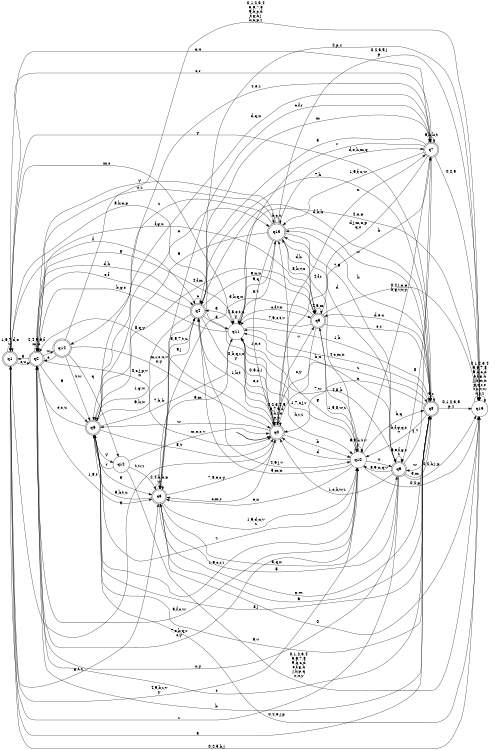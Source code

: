 digraph BlueStar {
__start0 [style = invis, shape = none, label = "", width = 0, height = 0];

rankdir=LR;
size="8,5";

s0 [style="rounded,filled", color="black", fillcolor="white" shape="doublecircle", label="q0"];
s1 [style="rounded,filled", color="black", fillcolor="white" shape="doublecircle", label="q1"];
s2 [style="rounded,filled", color="black", fillcolor="white" shape="doublecircle", label="q2"];
s3 [style="rounded,filled", color="black", fillcolor="white" shape="doublecircle", label="q3"];
s4 [style="rounded,filled", color="black", fillcolor="white" shape="doublecircle", label="q4"];
s5 [style="rounded,filled", color="black", fillcolor="white" shape="doublecircle", label="q5"];
s6 [style="rounded,filled", color="black", fillcolor="white" shape="doublecircle", label="q6"];
s7 [style="rounded,filled", color="black", fillcolor="white" shape="doublecircle", label="q7"];
s8 [style="rounded,filled", color="black", fillcolor="white" shape="doublecircle", label="q8"];
s9 [style="rounded,filled", color="black", fillcolor="white" shape="doublecircle", label="q9"];
s10 [style="filled", color="black", fillcolor="white" shape="circle", label="q10"];
s11 [style="filled", color="black", fillcolor="white" shape="circle", label="q11"];
s12 [style="filled", color="black", fillcolor="white" shape="circle", label="q12"];
s13 [style="rounded,filled", color="black", fillcolor="white" shape="doublecircle", label="q13"];
s14 [style="rounded,filled", color="black", fillcolor="white" shape="doublecircle", label="q14"];
s15 [style="filled", color="black", fillcolor="white" shape="circle", label="q15"];
subgraph cluster_main { 
	graph [pad=".75", ranksep="0.15", nodesep="0.15"];
	 style=invis; 
	__start0 -> s0 [penwidth=2];
}
s0 -> s0 [label="0,2,3,4,5\n6,7,9,d\nf,h,j,n\np,u"];
s0 -> s1 [label="g"];
s0 -> s2 [label="8,q,y"];
s0 -> s3 [label="c,m,r"];
s0 -> s4 [label="1,k,t"];
s0 -> s5 [label="v"];
s0 -> s6 [label="w"];
s0 -> s7 [label="x"];
s0 -> s8 [label="z"];
s0 -> s10 [label="b"];
s0 -> s11 [label="e,s"];
s1 -> s0 [label="8,k,n,p"];
s1 -> s1 [label="1,6,7,d,e\nw"];
s1 -> s2 [label="c,u"];
s1 -> s3 [label="g,t,z"];
s1 -> s4 [label="f"];
s1 -> s7 [label="q,x"];
s1 -> s8 [label="3"];
s1 -> s10 [label="4,9,b,r,v\ny"];
s1 -> s11 [label="m,s"];
s1 -> s15 [label="0,2,5,h,j"];
s2 -> s0 [label="0,c,j,p,v\nx"];
s2 -> s1 [label="3"];
s2 -> s2 [label="2,4,5,6,f\nm,n"];
s2 -> s3 [label="1,8,t"];
s2 -> s4 [label="d,h"];
s2 -> s6 [label="9"];
s2 -> s8 [label="b"];
s2 -> s10 [label="7,e,k,q,r\ns,y"];
s2 -> s11 [label="g"];
s2 -> s13 [label="u,z"];
s2 -> s14 [label="w"];
s3 -> s0 [label="7,8,e,s,y"];
s3 -> s3 [label="2,4,b,h,p\nw"];
s3 -> s4 [label="9,j"];
s3 -> s6 [label="5,k,t,u"];
s3 -> s7 [label="c,f,r"];
s3 -> s8 [label="g,m"];
s3 -> s9 [label="3,q,x"];
s3 -> s10 [label="1,6,d,n,v\nz"];
s3 -> s15 [label="0"];
s4 -> s0 [label="0,b,q,r,s\ny"];
s4 -> s2 [label="e,f"];
s4 -> s3 [label="3,5,7,t,u"];
s4 -> s4 [label="c"];
s4 -> s5 [label="9,n,x"];
s4 -> s6 [label="1,g,w"];
s4 -> s7 [label="m"];
s4 -> s8 [label="d,h,k"];
s4 -> s10 [label="4,6,j,v"];
s4 -> s11 [label="8"];
s4 -> s15 [label="2,p,z"];
s5 -> s0 [label="c,y"];
s5 -> s2 [label="f,g,u"];
s5 -> s3 [label="3,k,q,x"];
s5 -> s5 [label="4,6,m"];
s5 -> s7 [label="b"];
s5 -> s8 [label="e,r"];
s5 -> s10 [label="1,5,8,w,z"];
s5 -> s11 [label="7,9,s,t,v"];
s5 -> s13 [label="d,h"];
s5 -> s15 [label="0,2,j,n,p"];
s6 -> s0 [label="8,t"];
s6 -> s2 [label="e,s,u"];
s6 -> s3 [label="g"];
s6 -> s4 [label="6,k,w"];
s6 -> s5 [label="4,f,m"];
s6 -> s7 [label="d,q,x"];
s6 -> s8 [label="3,v"];
s6 -> s10 [label="1,9,c,r,z"];
s6 -> s11 [label="7,b,h"];
s6 -> s12 [label="y"];
s6 -> s13 [label="n"];
s6 -> s15 [label="0,2,5,j,p"];
s7 -> s0 [label="d,j,m,n,p\nq,s"];
s7 -> s1 [label="c,r"];
s7 -> s4 [label="3"];
s7 -> s6 [label="4,e,z"];
s7 -> s7 [label="6,h,k,t"];
s7 -> s9 [label="8"];
s7 -> s10 [label="b,g,v,x,y"];
s7 -> s11 [label="7"];
s7 -> s13 [label="1,9,f,u,w"];
s7 -> s15 [label="0,2,5"];
s8 -> s0 [label="n"];
s8 -> s1 [label="y"];
s8 -> s2 [label="t"];
s8 -> s3 [label="6"];
s8 -> s4 [label="7,h"];
s8 -> s5 [label="d,e,u"];
s8 -> s6 [label="8,j"];
s8 -> s8 [label="9,r"];
s8 -> s9 [label="w"];
s8 -> s10 [label="b,f,g,q,s\nv"];
s8 -> s11 [label="4,c,m,x"];
s8 -> s13 [label="k"];
s8 -> s15 [label="0,1,2,3,5\np,z"];
s9 -> s0 [label="1,c,k,w,z"];
s9 -> s1 [label="r"];
s9 -> s2 [label="u,y"];
s9 -> s3 [label="5"];
s9 -> s7 [label="4,7"];
s9 -> s8 [label="3,m"];
s9 -> s9 [label="6,e,f,g,s\nt"];
s9 -> s10 [label="8,9,n,q,v"];
s9 -> s11 [label="b,x"];
s9 -> s13 [label="d"];
s9 -> s15 [label="0,2,h,j,p"];
s10 -> s0 [label="d"];
s10 -> s2 [label="3,f,s,w"];
s10 -> s3 [label="e,x"];
s10 -> s4 [label="5,m,n"];
s10 -> s5 [label="4,8,k"];
s10 -> s6 [label="z"];
s10 -> s8 [label="b,q"];
s10 -> s9 [label="u"];
s10 -> s10 [label="6,9,h,t,v\ny"];
s10 -> s11 [label="1,7,c,j,r"];
s10 -> s13 [label="g"];
s10 -> s15 [label="0,2,p"];
s11 -> s0 [label="0,5,d,j"];
s11 -> s2 [label="b,g,s"];
s11 -> s3 [label="6,m"];
s11 -> s4 [label="3"];
s11 -> s5 [label="c,f,v,x"];
s11 -> s8 [label="1,k"];
s11 -> s9 [label="7,w"];
s11 -> s10 [label="h,r,z"];
s11 -> s11 [label="4,8,e,t,u\ny"];
s11 -> s13 [label="9,q"];
s11 -> s15 [label="2,n,p"];
s12 -> s0 [label="m,n,s,v"];
s12 -> s3 [label="t,w,z"];
s12 -> s6 [label="r"];
s12 -> s15 [label="0,1,2,3,4\n5,6,7,8\n9,b,c,d\ne,f,g,h\nj,k,p,q\nu,x,y"];
s13 -> s0 [label="1,n,s"];
s13 -> s2 [label="y"];
s13 -> s5 [label="8,k,v,x"];
s13 -> s6 [label="6"];
s13 -> s7 [label="d,e,h,m,q"];
s13 -> s8 [label="w"];
s13 -> s9 [label="7,9"];
s13 -> s10 [label="4,f,r"];
s13 -> s11 [label="g,z"];
s13 -> s13 [label="b,c,u"];
s13 -> s14 [label="t"];
s13 -> s15 [label="0,2,3,5,j\np"];
s14 -> s0 [label="m,r,s,u,v\nx,y"];
s14 -> s2 [label="e"];
s14 -> s6 [label="t,w"];
s14 -> s12 [label="q"];
s14 -> s15 [label="0,1,2,3,4\n5,6,7,8\n9,b,c,d\nf,g,h,j\nk,n,p,z"];
s15 -> s15 [label="0,1,2,3,4\n5,6,7,8\n9,b,c,d\ne,f,g,h\nj,k,m,n\np,q,r,s\nt,u,v,w\nx,y,z"];

}